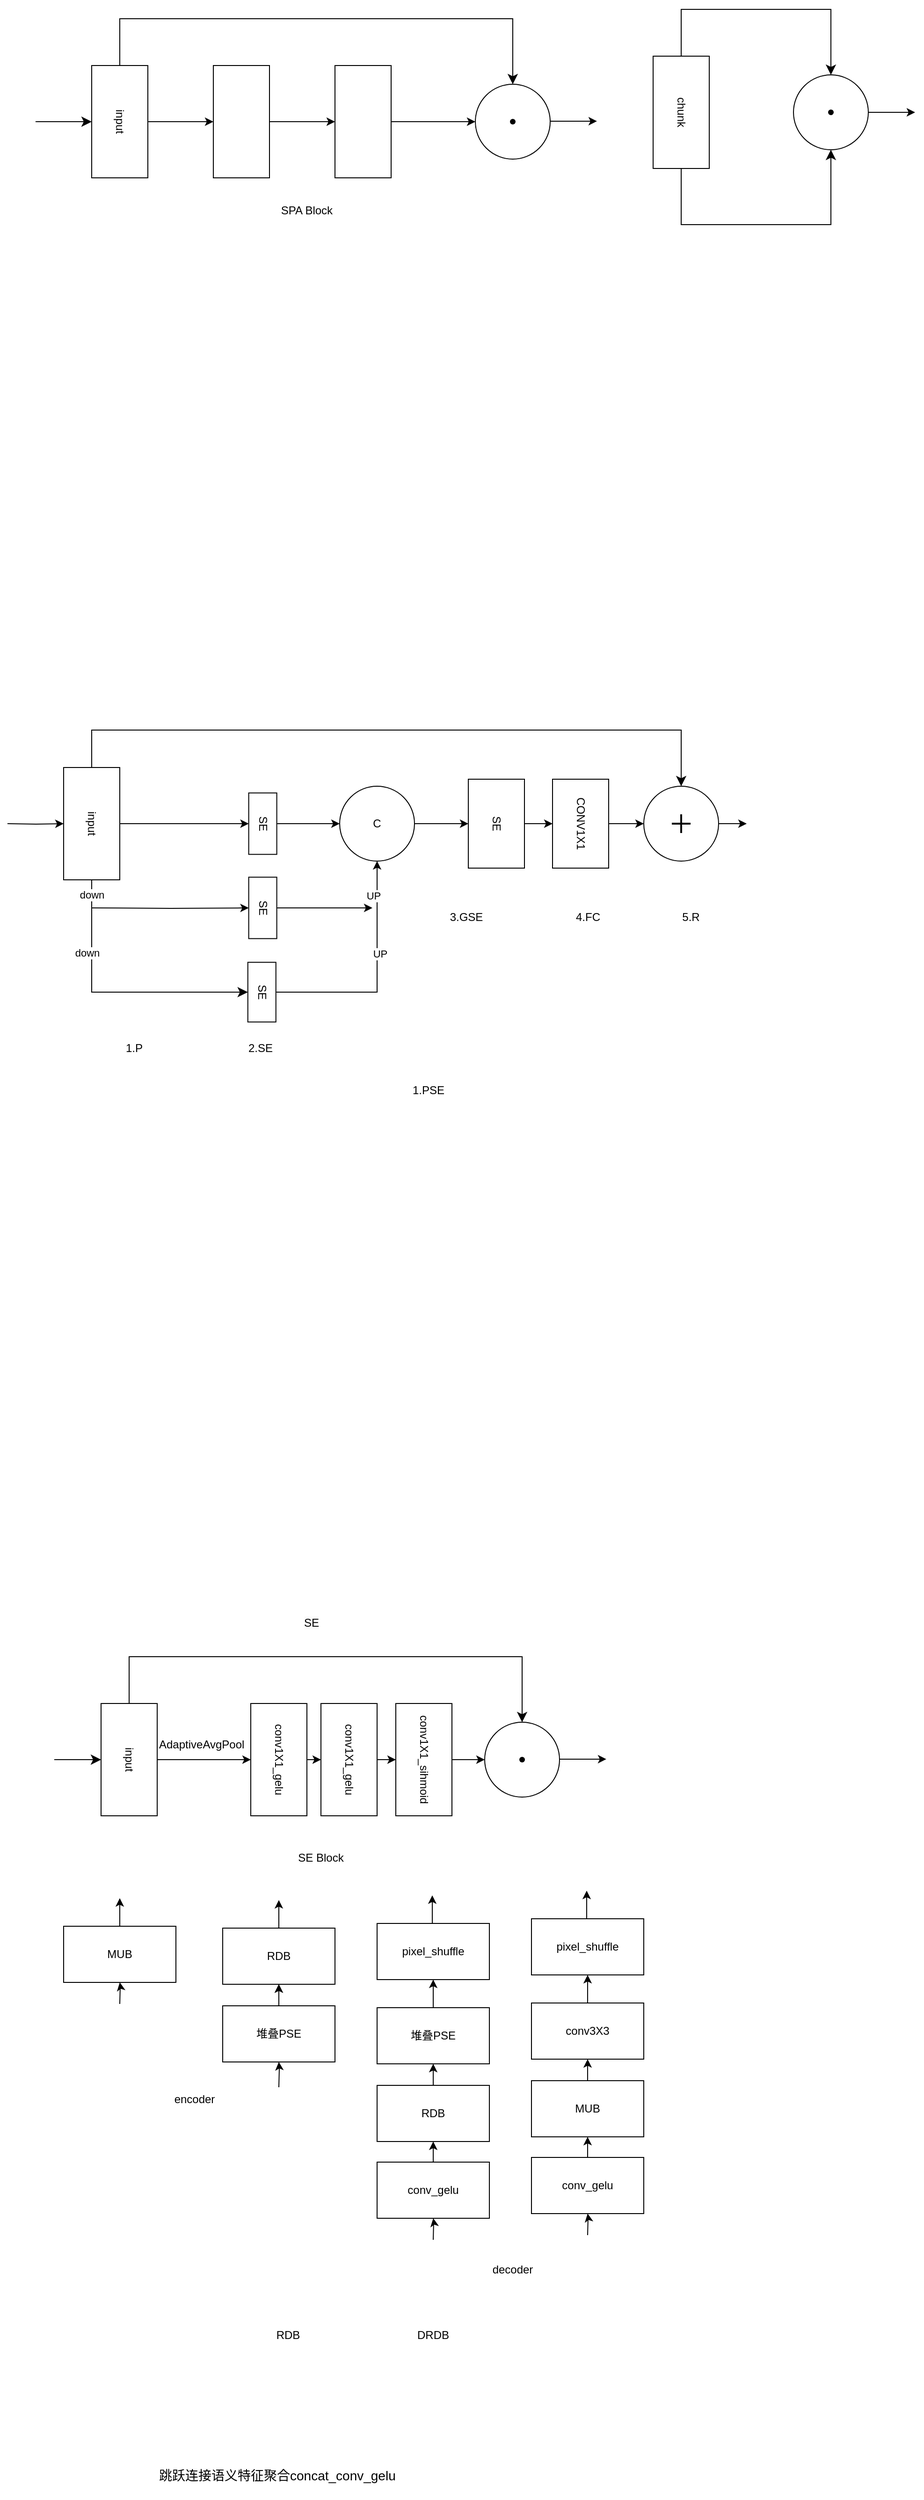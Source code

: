 <mxfile version="20.8.20" type="github">
  <diagram name="第 1 页" id="gbgjH_k7oqMJmJcopQBh">
    <mxGraphModel dx="2008" dy="627" grid="1" gridSize="10" guides="1" tooltips="1" connect="1" arrows="1" fold="1" page="1" pageScale="1" pageWidth="827" pageHeight="1169" math="0" shadow="0">
      <root>
        <mxCell id="0" />
        <mxCell id="1" parent="0" />
        <mxCell id="zgMV8sDTuGKNa8VzQRrp-17" value="" style="edgeStyle=orthogonalEdgeStyle;rounded=0;orthogonalLoop=1;jettySize=auto;html=1;" parent="1" source="zgMV8sDTuGKNa8VzQRrp-13" target="zgMV8sDTuGKNa8VzQRrp-14" edge="1">
          <mxGeometry relative="1" as="geometry" />
        </mxCell>
        <mxCell id="zgMV8sDTuGKNa8VzQRrp-13" value="" style="rounded=0;whiteSpace=wrap;html=1;rotation=90;" parent="1" vertex="1">
          <mxGeometry x="50" y="410" width="120" height="60" as="geometry" />
        </mxCell>
        <mxCell id="zgMV8sDTuGKNa8VzQRrp-18" value="" style="edgeStyle=orthogonalEdgeStyle;rounded=0;orthogonalLoop=1;jettySize=auto;html=1;" parent="1" source="zgMV8sDTuGKNa8VzQRrp-14" target="zgMV8sDTuGKNa8VzQRrp-15" edge="1">
          <mxGeometry relative="1" as="geometry" />
        </mxCell>
        <mxCell id="zgMV8sDTuGKNa8VzQRrp-14" value="" style="rounded=0;whiteSpace=wrap;html=1;rotation=90;" parent="1" vertex="1">
          <mxGeometry x="180" y="410" width="120" height="60" as="geometry" />
        </mxCell>
        <mxCell id="zgMV8sDTuGKNa8VzQRrp-20" value="" style="edgeStyle=orthogonalEdgeStyle;rounded=0;orthogonalLoop=1;jettySize=auto;html=1;" parent="1" source="zgMV8sDTuGKNa8VzQRrp-15" target="zgMV8sDTuGKNa8VzQRrp-19" edge="1">
          <mxGeometry relative="1" as="geometry" />
        </mxCell>
        <mxCell id="zgMV8sDTuGKNa8VzQRrp-15" value="" style="rounded=0;whiteSpace=wrap;html=1;rotation=90;" parent="1" vertex="1">
          <mxGeometry x="310" y="410" width="120" height="60" as="geometry" />
        </mxCell>
        <mxCell id="zgMV8sDTuGKNa8VzQRrp-19" value="" style="ellipse;whiteSpace=wrap;html=1;aspect=fixed;" parent="1" vertex="1">
          <mxGeometry x="490" y="400" width="80" height="80" as="geometry" />
        </mxCell>
        <mxCell id="zgMV8sDTuGKNa8VzQRrp-22" value="" style="edgeStyle=elbowEdgeStyle;elbow=vertical;endArrow=classic;html=1;curved=0;rounded=0;endSize=8;startSize=8;exitX=0;exitY=0.5;exitDx=0;exitDy=0;entryX=0.5;entryY=0;entryDx=0;entryDy=0;" parent="1" source="zgMV8sDTuGKNa8VzQRrp-13" target="zgMV8sDTuGKNa8VzQRrp-19" edge="1">
          <mxGeometry width="50" height="50" relative="1" as="geometry">
            <mxPoint x="380" y="600" as="sourcePoint" />
            <mxPoint x="430" y="550" as="targetPoint" />
            <Array as="points">
              <mxPoint x="330" y="330" />
            </Array>
          </mxGeometry>
        </mxCell>
        <mxCell id="zgMV8sDTuGKNa8VzQRrp-34" value="chunk" style="rounded=0;whiteSpace=wrap;html=1;rotation=90;" parent="1" vertex="1">
          <mxGeometry x="650" y="400" width="120" height="60" as="geometry" />
        </mxCell>
        <mxCell id="RsRZTkzRLWD13CaNmiui-7" value="" style="edgeStyle=orthogonalEdgeStyle;rounded=0;orthogonalLoop=1;jettySize=auto;html=1;" edge="1" parent="1" source="zgMV8sDTuGKNa8VzQRrp-36">
          <mxGeometry relative="1" as="geometry">
            <mxPoint x="960" y="430" as="targetPoint" />
          </mxGeometry>
        </mxCell>
        <mxCell id="zgMV8sDTuGKNa8VzQRrp-36" value="" style="ellipse;whiteSpace=wrap;html=1;aspect=fixed;" parent="1" vertex="1">
          <mxGeometry x="830" y="390" width="80" height="80" as="geometry" />
        </mxCell>
        <mxCell id="zgMV8sDTuGKNa8VzQRrp-37" value="" style="edgeStyle=elbowEdgeStyle;elbow=vertical;endArrow=classic;html=1;curved=0;rounded=0;endSize=8;startSize=8;exitX=0;exitY=0.5;exitDx=0;exitDy=0;entryX=0.5;entryY=0;entryDx=0;entryDy=0;" parent="1" source="zgMV8sDTuGKNa8VzQRrp-34" target="zgMV8sDTuGKNa8VzQRrp-36" edge="1">
          <mxGeometry width="50" height="50" relative="1" as="geometry">
            <mxPoint x="880" y="430" as="sourcePoint" />
            <mxPoint x="930" y="380" as="targetPoint" />
            <Array as="points">
              <mxPoint x="870" y="320" />
            </Array>
          </mxGeometry>
        </mxCell>
        <mxCell id="zgMV8sDTuGKNa8VzQRrp-38" value="" style="edgeStyle=elbowEdgeStyle;elbow=vertical;endArrow=classic;html=1;curved=0;rounded=0;endSize=8;startSize=8;exitX=1;exitY=0.5;exitDx=0;exitDy=0;entryX=0.5;entryY=1;entryDx=0;entryDy=0;" parent="1" source="zgMV8sDTuGKNa8VzQRrp-34" target="zgMV8sDTuGKNa8VzQRrp-36" edge="1">
          <mxGeometry width="50" height="50" relative="1" as="geometry">
            <mxPoint x="750" y="380" as="sourcePoint" />
            <mxPoint x="1040" y="400" as="targetPoint" />
            <Array as="points">
              <mxPoint x="870" y="550" />
            </Array>
          </mxGeometry>
        </mxCell>
        <mxCell id="zgMV8sDTuGKNa8VzQRrp-47" value="SPA Block" style="text;html=1;strokeColor=none;fillColor=none;align=center;verticalAlign=middle;whiteSpace=wrap;rounded=0;" parent="1" vertex="1">
          <mxGeometry x="280" y="520" width="60" height="30" as="geometry" />
        </mxCell>
        <mxCell id="RsRZTkzRLWD13CaNmiui-3" value="" style="shape=waypoint;sketch=0;fillStyle=solid;size=6;pointerEvents=1;points=[];fillColor=none;resizable=0;rotatable=0;perimeter=centerPerimeter;snapToPoint=1;" vertex="1" parent="1">
          <mxGeometry x="860" y="420" width="20" height="20" as="geometry" />
        </mxCell>
        <mxCell id="RsRZTkzRLWD13CaNmiui-5" value="" style="shape=waypoint;sketch=0;fillStyle=solid;size=6;pointerEvents=1;points=[];fillColor=none;resizable=0;rotatable=0;perimeter=centerPerimeter;snapToPoint=1;" vertex="1" parent="1">
          <mxGeometry x="520" y="430" width="20" height="20" as="geometry" />
        </mxCell>
        <mxCell id="RsRZTkzRLWD13CaNmiui-13" value="input" style="rounded=0;whiteSpace=wrap;html=1;rotation=90;" vertex="1" parent="1">
          <mxGeometry x="50" y="410" width="120" height="60" as="geometry" />
        </mxCell>
        <mxCell id="RsRZTkzRLWD13CaNmiui-14" value="" style="edgeStyle=segmentEdgeStyle;endArrow=classic;html=1;curved=0;rounded=0;endSize=8;startSize=8;entryX=0.5;entryY=1;entryDx=0;entryDy=0;" edge="1" parent="1" target="RsRZTkzRLWD13CaNmiui-13">
          <mxGeometry width="50" height="50" relative="1" as="geometry">
            <mxPoint x="20" y="440" as="sourcePoint" />
            <mxPoint x="70" y="400" as="targetPoint" />
          </mxGeometry>
        </mxCell>
        <mxCell id="RsRZTkzRLWD13CaNmiui-16" value="" style="edgeStyle=orthogonalEdgeStyle;rounded=0;orthogonalLoop=1;jettySize=auto;html=1;" edge="1" parent="1">
          <mxGeometry relative="1" as="geometry">
            <mxPoint x="570" y="439.47" as="sourcePoint" />
            <mxPoint x="620" y="439.47" as="targetPoint" />
          </mxGeometry>
        </mxCell>
        <mxCell id="RsRZTkzRLWD13CaNmiui-109" value="1.PSE" style="text;html=1;strokeColor=none;fillColor=none;align=center;verticalAlign=middle;whiteSpace=wrap;rounded=0;" vertex="1" parent="1">
          <mxGeometry x="410" y="1460" width="60" height="30" as="geometry" />
        </mxCell>
        <mxCell id="RsRZTkzRLWD13CaNmiui-166" value="&lt;span style=&quot;color: rgb(0, 0, 0); font-family: Helvetica; font-size: 12px; font-style: normal; font-variant-ligatures: normal; font-variant-caps: normal; font-weight: 400; letter-spacing: normal; orphans: 2; text-align: center; text-indent: 0px; text-transform: none; widows: 2; word-spacing: 0px; -webkit-text-stroke-width: 0px; background-color: rgb(251, 251, 251); text-decoration-thickness: initial; text-decoration-style: initial; text-decoration-color: initial; float: none; display: inline !important;&quot;&gt;SE&lt;/span&gt;" style="text;whiteSpace=wrap;html=1;" vertex="1" parent="1">
          <mxGeometry x="305" y="2030" width="60" height="40" as="geometry" />
        </mxCell>
        <mxCell id="RsRZTkzRLWD13CaNmiui-173" value="" style="edgeStyle=orthogonalEdgeStyle;rounded=0;orthogonalLoop=1;jettySize=auto;html=1;" edge="1" parent="1" source="RsRZTkzRLWD13CaNmiui-174" target="RsRZTkzRLWD13CaNmiui-176">
          <mxGeometry relative="1" as="geometry" />
        </mxCell>
        <mxCell id="RsRZTkzRLWD13CaNmiui-174" value="" style="rounded=0;whiteSpace=wrap;html=1;rotation=90;" vertex="1" parent="1">
          <mxGeometry x="60" y="2160" width="120" height="60" as="geometry" />
        </mxCell>
        <mxCell id="RsRZTkzRLWD13CaNmiui-175" value="" style="edgeStyle=orthogonalEdgeStyle;rounded=0;orthogonalLoop=1;jettySize=auto;html=1;" edge="1" parent="1" source="RsRZTkzRLWD13CaNmiui-176" target="RsRZTkzRLWD13CaNmiui-178">
          <mxGeometry relative="1" as="geometry" />
        </mxCell>
        <mxCell id="RsRZTkzRLWD13CaNmiui-176" value="conv1X1_gelu" style="rounded=0;whiteSpace=wrap;html=1;rotation=90;" vertex="1" parent="1">
          <mxGeometry x="220" y="2160" width="120" height="60" as="geometry" />
        </mxCell>
        <mxCell id="RsRZTkzRLWD13CaNmiui-221" value="" style="edgeStyle=orthogonalEdgeStyle;rounded=0;orthogonalLoop=1;jettySize=auto;html=1;" edge="1" parent="1" source="RsRZTkzRLWD13CaNmiui-178" target="RsRZTkzRLWD13CaNmiui-219">
          <mxGeometry relative="1" as="geometry" />
        </mxCell>
        <mxCell id="RsRZTkzRLWD13CaNmiui-178" value="conv1X1_gelu" style="rounded=0;whiteSpace=wrap;html=1;rotation=90;" vertex="1" parent="1">
          <mxGeometry x="295" y="2160" width="120" height="60" as="geometry" />
        </mxCell>
        <mxCell id="RsRZTkzRLWD13CaNmiui-179" value="" style="ellipse;whiteSpace=wrap;html=1;aspect=fixed;" vertex="1" parent="1">
          <mxGeometry x="500" y="2150" width="80" height="80" as="geometry" />
        </mxCell>
        <mxCell id="RsRZTkzRLWD13CaNmiui-180" value="" style="edgeStyle=elbowEdgeStyle;elbow=vertical;endArrow=classic;html=1;curved=0;rounded=0;endSize=8;startSize=8;exitX=0;exitY=0.5;exitDx=0;exitDy=0;entryX=0.5;entryY=0;entryDx=0;entryDy=0;" edge="1" parent="1" source="RsRZTkzRLWD13CaNmiui-174" target="RsRZTkzRLWD13CaNmiui-179">
          <mxGeometry width="50" height="50" relative="1" as="geometry">
            <mxPoint x="390" y="2350" as="sourcePoint" />
            <mxPoint x="440" y="2300" as="targetPoint" />
            <Array as="points">
              <mxPoint x="340" y="2080" />
            </Array>
          </mxGeometry>
        </mxCell>
        <mxCell id="RsRZTkzRLWD13CaNmiui-181" value="SE Block" style="text;html=1;strokeColor=none;fillColor=none;align=center;verticalAlign=middle;whiteSpace=wrap;rounded=0;" vertex="1" parent="1">
          <mxGeometry x="295" y="2280" width="60" height="30" as="geometry" />
        </mxCell>
        <mxCell id="RsRZTkzRLWD13CaNmiui-182" value="" style="shape=waypoint;sketch=0;fillStyle=solid;size=6;pointerEvents=1;points=[];fillColor=none;resizable=0;rotatable=0;perimeter=centerPerimeter;snapToPoint=1;" vertex="1" parent="1">
          <mxGeometry x="530" y="2180" width="20" height="20" as="geometry" />
        </mxCell>
        <mxCell id="RsRZTkzRLWD13CaNmiui-183" value="input" style="rounded=0;whiteSpace=wrap;html=1;rotation=90;" vertex="1" parent="1">
          <mxGeometry x="60" y="2160" width="120" height="60" as="geometry" />
        </mxCell>
        <mxCell id="RsRZTkzRLWD13CaNmiui-184" value="" style="edgeStyle=segmentEdgeStyle;endArrow=classic;html=1;curved=0;rounded=0;endSize=8;startSize=8;entryX=0.5;entryY=1;entryDx=0;entryDy=0;" edge="1" parent="1" target="RsRZTkzRLWD13CaNmiui-183">
          <mxGeometry width="50" height="50" relative="1" as="geometry">
            <mxPoint x="40" y="2190" as="sourcePoint" />
            <mxPoint x="80" y="2150" as="targetPoint" />
          </mxGeometry>
        </mxCell>
        <mxCell id="RsRZTkzRLWD13CaNmiui-185" value="" style="edgeStyle=orthogonalEdgeStyle;rounded=0;orthogonalLoop=1;jettySize=auto;html=1;" edge="1" parent="1">
          <mxGeometry relative="1" as="geometry">
            <mxPoint x="580" y="2189.47" as="sourcePoint" />
            <mxPoint x="630" y="2189.47" as="targetPoint" />
          </mxGeometry>
        </mxCell>
        <mxCell id="RsRZTkzRLWD13CaNmiui-192" value="RDB" style="text;html=1;strokeColor=none;fillColor=none;align=center;verticalAlign=middle;whiteSpace=wrap;rounded=0;" vertex="1" parent="1">
          <mxGeometry x="260" y="2790" width="60" height="30" as="geometry" />
        </mxCell>
        <mxCell id="RsRZTkzRLWD13CaNmiui-195" value="encoder" style="text;html=1;strokeColor=none;fillColor=none;align=center;verticalAlign=middle;whiteSpace=wrap;rounded=0;" vertex="1" parent="1">
          <mxGeometry x="160" y="2538" width="60" height="30" as="geometry" />
        </mxCell>
        <mxCell id="RsRZTkzRLWD13CaNmiui-216" value="decoder" style="text;html=1;strokeColor=none;fillColor=none;align=center;verticalAlign=middle;whiteSpace=wrap;rounded=0;" vertex="1" parent="1">
          <mxGeometry x="500" y="2720" width="60" height="30" as="geometry" />
        </mxCell>
        <mxCell id="RsRZTkzRLWD13CaNmiui-218" value="AdaptiveAvgPool" style="text;whiteSpace=wrap;html=1;" vertex="1" parent="1">
          <mxGeometry x="150" y="2160" width="80" height="40" as="geometry" />
        </mxCell>
        <mxCell id="RsRZTkzRLWD13CaNmiui-220" value="" style="edgeStyle=orthogonalEdgeStyle;rounded=0;orthogonalLoop=1;jettySize=auto;html=1;" edge="1" parent="1" source="RsRZTkzRLWD13CaNmiui-219">
          <mxGeometry relative="1" as="geometry">
            <mxPoint x="500" y="2190" as="targetPoint" />
          </mxGeometry>
        </mxCell>
        <mxCell id="RsRZTkzRLWD13CaNmiui-219" value="conv1X1_sihmoid" style="rounded=0;whiteSpace=wrap;html=1;rotation=90;" vertex="1" parent="1">
          <mxGeometry x="375" y="2160" width="120" height="60" as="geometry" />
        </mxCell>
        <mxCell id="RsRZTkzRLWD13CaNmiui-222" value="&lt;span style=&quot;font-size:10.5pt;mso-bidi-font-size:11.0pt;&#xa;font-family:等线;mso-ascii-theme-font:minor-latin;mso-fareast-theme-font:minor-fareast;&#xa;mso-hansi-theme-font:minor-latin;mso-bidi-font-family:&amp;quot;Times New Roman&amp;quot;;&#xa;mso-bidi-theme-font:minor-bidi;mso-ansi-language:EN-US;mso-fareast-language:&#xa;ZH-CN;mso-bidi-language:AR-SA&quot;&gt;跳跃连接语义特征聚合&lt;span lang=&quot;EN-US&quot;&gt;concat_conv_gelu&lt;/span&gt;&lt;/span&gt;" style="text;whiteSpace=wrap;html=1;" vertex="1" parent="1">
          <mxGeometry x="150" y="2940" width="290" height="40" as="geometry" />
        </mxCell>
        <mxCell id="RsRZTkzRLWD13CaNmiui-224" value="" style="group;rotation=-90;" vertex="1" connectable="0" parent="1">
          <mxGeometry x="180.0" y="2380" width="200.0" height="120" as="geometry" />
        </mxCell>
        <mxCell id="RsRZTkzRLWD13CaNmiui-202" value="" style="edgeStyle=orthogonalEdgeStyle;rounded=0;orthogonalLoop=1;jettySize=auto;html=1;" edge="1" parent="RsRZTkzRLWD13CaNmiui-224" target="RsRZTkzRLWD13CaNmiui-201">
          <mxGeometry relative="1" as="geometry">
            <mxPoint x="100" y="160" as="sourcePoint" />
          </mxGeometry>
        </mxCell>
        <mxCell id="RsRZTkzRLWD13CaNmiui-268" value="" style="edgeStyle=orthogonalEdgeStyle;rounded=0;orthogonalLoop=1;jettySize=auto;html=1;" edge="1" parent="RsRZTkzRLWD13CaNmiui-224" source="RsRZTkzRLWD13CaNmiui-201" target="RsRZTkzRLWD13CaNmiui-203">
          <mxGeometry relative="1" as="geometry" />
        </mxCell>
        <mxCell id="RsRZTkzRLWD13CaNmiui-201" value="堆叠PSE" style="rounded=0;whiteSpace=wrap;html=1;rotation=0;" vertex="1" parent="RsRZTkzRLWD13CaNmiui-224">
          <mxGeometry x="40" y="73" width="120" height="60" as="geometry" />
        </mxCell>
        <mxCell id="RsRZTkzRLWD13CaNmiui-206" value="" style="edgeStyle=orthogonalEdgeStyle;rounded=0;orthogonalLoop=1;jettySize=auto;html=1;" edge="1" parent="RsRZTkzRLWD13CaNmiui-224" source="RsRZTkzRLWD13CaNmiui-203">
          <mxGeometry relative="1" as="geometry">
            <mxPoint x="100" y="-40" as="targetPoint" />
          </mxGeometry>
        </mxCell>
        <mxCell id="RsRZTkzRLWD13CaNmiui-203" value="RDB" style="rounded=0;whiteSpace=wrap;html=1;rotation=0;" vertex="1" parent="RsRZTkzRLWD13CaNmiui-224">
          <mxGeometry x="40" y="-10" width="120" height="60" as="geometry" />
        </mxCell>
        <mxCell id="RsRZTkzRLWD13CaNmiui-204" value="" style="edgeStyle=orthogonalEdgeStyle;rounded=0;orthogonalLoop=1;jettySize=auto;html=1;" edge="1" parent="RsRZTkzRLWD13CaNmiui-224" source="RsRZTkzRLWD13CaNmiui-201" target="RsRZTkzRLWD13CaNmiui-203">
          <mxGeometry relative="1" as="geometry" />
        </mxCell>
        <mxCell id="RsRZTkzRLWD13CaNmiui-226" value="DRDB" style="text;html=1;strokeColor=none;fillColor=none;align=center;verticalAlign=middle;whiteSpace=wrap;rounded=0;" vertex="1" parent="1">
          <mxGeometry x="415" y="2790" width="60" height="30" as="geometry" />
        </mxCell>
        <mxCell id="RsRZTkzRLWD13CaNmiui-211" value="RDB" style="rounded=0;whiteSpace=wrap;html=1;rotation=0;" vertex="1" parent="1">
          <mxGeometry x="385.0" y="2538" width="120" height="60" as="geometry" />
        </mxCell>
        <mxCell id="RsRZTkzRLWD13CaNmiui-213" value="堆叠PSE" style="rounded=0;whiteSpace=wrap;html=1;rotation=0;" vertex="1" parent="1">
          <mxGeometry x="385.0" y="2455" width="120" height="60" as="geometry" />
        </mxCell>
        <mxCell id="RsRZTkzRLWD13CaNmiui-210" value="" style="edgeStyle=orthogonalEdgeStyle;rounded=0;orthogonalLoop=1;jettySize=auto;html=1;" edge="1" parent="1" source="RsRZTkzRLWD13CaNmiui-211" target="RsRZTkzRLWD13CaNmiui-213">
          <mxGeometry relative="1" as="geometry" />
        </mxCell>
        <mxCell id="RsRZTkzRLWD13CaNmiui-215" value="pixel_shuffle" style="rounded=0;whiteSpace=wrap;html=1;rotation=0;" vertex="1" parent="1">
          <mxGeometry x="385.0" y="2365" width="120" height="60" as="geometry" />
        </mxCell>
        <mxCell id="RsRZTkzRLWD13CaNmiui-212" value="" style="edgeStyle=orthogonalEdgeStyle;rounded=0;orthogonalLoop=1;jettySize=auto;html=1;entryX=0.5;entryY=1;entryDx=0;entryDy=0;" edge="1" parent="1" source="RsRZTkzRLWD13CaNmiui-213" target="RsRZTkzRLWD13CaNmiui-215">
          <mxGeometry relative="1" as="geometry">
            <mxPoint x="445.0" y="2425" as="targetPoint" />
          </mxGeometry>
        </mxCell>
        <mxCell id="RsRZTkzRLWD13CaNmiui-217" value="" style="edgeStyle=orthogonalEdgeStyle;rounded=0;orthogonalLoop=1;jettySize=auto;html=1;" edge="1" parent="1">
          <mxGeometry relative="1" as="geometry">
            <mxPoint x="444.0" y="2365" as="sourcePoint" />
            <mxPoint x="444.0" y="2335" as="targetPoint" />
          </mxGeometry>
        </mxCell>
        <mxCell id="RsRZTkzRLWD13CaNmiui-236" value="" style="edgeStyle=orthogonalEdgeStyle;rounded=0;orthogonalLoop=1;jettySize=auto;html=1;" edge="1" parent="1" source="RsRZTkzRLWD13CaNmiui-234" target="RsRZTkzRLWD13CaNmiui-211">
          <mxGeometry relative="1" as="geometry" />
        </mxCell>
        <mxCell id="RsRZTkzRLWD13CaNmiui-234" value="conv_gelu" style="rounded=0;whiteSpace=wrap;html=1;rotation=0;" vertex="1" parent="1">
          <mxGeometry x="385.0" y="2620" width="120" height="60" as="geometry" />
        </mxCell>
        <mxCell id="RsRZTkzRLWD13CaNmiui-235" value="" style="edgeStyle=orthogonalEdgeStyle;rounded=0;orthogonalLoop=1;jettySize=auto;html=1;" edge="1" parent="1" target="RsRZTkzRLWD13CaNmiui-234">
          <mxGeometry relative="1" as="geometry">
            <mxPoint x="445" y="2703" as="sourcePoint" />
          </mxGeometry>
        </mxCell>
        <mxCell id="RsRZTkzRLWD13CaNmiui-237" value="" style="group;rotation=-90;" vertex="1" connectable="0" parent="1">
          <mxGeometry x="10.0" y="2378" width="200.0" height="120" as="geometry" />
        </mxCell>
        <mxCell id="RsRZTkzRLWD13CaNmiui-240" value="" style="edgeStyle=orthogonalEdgeStyle;rounded=0;orthogonalLoop=1;jettySize=auto;html=1;" edge="1" parent="RsRZTkzRLWD13CaNmiui-237" source="RsRZTkzRLWD13CaNmiui-241">
          <mxGeometry relative="1" as="geometry">
            <mxPoint x="100" y="-40" as="targetPoint" />
          </mxGeometry>
        </mxCell>
        <mxCell id="RsRZTkzRLWD13CaNmiui-241" value="MUB" style="rounded=0;whiteSpace=wrap;html=1;rotation=0;" vertex="1" parent="RsRZTkzRLWD13CaNmiui-237">
          <mxGeometry x="40" y="-10" width="120" height="60" as="geometry" />
        </mxCell>
        <mxCell id="RsRZTkzRLWD13CaNmiui-242" value="" style="edgeStyle=orthogonalEdgeStyle;rounded=0;orthogonalLoop=1;jettySize=auto;html=1;" edge="1" parent="RsRZTkzRLWD13CaNmiui-237" target="RsRZTkzRLWD13CaNmiui-241">
          <mxGeometry relative="1" as="geometry">
            <mxPoint x="100.0" y="73" as="sourcePoint" />
          </mxGeometry>
        </mxCell>
        <mxCell id="RsRZTkzRLWD13CaNmiui-279" value="" style="group" vertex="1" connectable="0" parent="1">
          <mxGeometry x="550.0" y="2330" width="120" height="368" as="geometry" />
        </mxCell>
        <mxCell id="RsRZTkzRLWD13CaNmiui-252" value="MUB" style="rounded=0;whiteSpace=wrap;html=1;rotation=0;" vertex="1" parent="RsRZTkzRLWD13CaNmiui-279">
          <mxGeometry y="203" width="120" height="60" as="geometry" />
        </mxCell>
        <mxCell id="RsRZTkzRLWD13CaNmiui-253" value="conv3X3" style="rounded=0;whiteSpace=wrap;html=1;rotation=0;" vertex="1" parent="RsRZTkzRLWD13CaNmiui-279">
          <mxGeometry y="120" width="120" height="60" as="geometry" />
        </mxCell>
        <mxCell id="RsRZTkzRLWD13CaNmiui-254" value="" style="edgeStyle=orthogonalEdgeStyle;rounded=0;orthogonalLoop=1;jettySize=auto;html=1;" edge="1" parent="RsRZTkzRLWD13CaNmiui-279" source="RsRZTkzRLWD13CaNmiui-252" target="RsRZTkzRLWD13CaNmiui-253">
          <mxGeometry relative="1" as="geometry" />
        </mxCell>
        <mxCell id="RsRZTkzRLWD13CaNmiui-255" value="pixel_shuffle" style="rounded=0;whiteSpace=wrap;html=1;rotation=0;" vertex="1" parent="RsRZTkzRLWD13CaNmiui-279">
          <mxGeometry y="30" width="120" height="60" as="geometry" />
        </mxCell>
        <mxCell id="RsRZTkzRLWD13CaNmiui-256" value="" style="edgeStyle=orthogonalEdgeStyle;rounded=0;orthogonalLoop=1;jettySize=auto;html=1;entryX=0.5;entryY=1;entryDx=0;entryDy=0;" edge="1" parent="RsRZTkzRLWD13CaNmiui-279" source="RsRZTkzRLWD13CaNmiui-253" target="RsRZTkzRLWD13CaNmiui-255">
          <mxGeometry relative="1" as="geometry">
            <mxPoint x="60" y="90" as="targetPoint" />
          </mxGeometry>
        </mxCell>
        <mxCell id="RsRZTkzRLWD13CaNmiui-257" value="" style="edgeStyle=orthogonalEdgeStyle;rounded=0;orthogonalLoop=1;jettySize=auto;html=1;" edge="1" parent="RsRZTkzRLWD13CaNmiui-279">
          <mxGeometry relative="1" as="geometry">
            <mxPoint x="59" y="30" as="sourcePoint" />
            <mxPoint x="59" as="targetPoint" />
          </mxGeometry>
        </mxCell>
        <mxCell id="RsRZTkzRLWD13CaNmiui-258" value="" style="edgeStyle=orthogonalEdgeStyle;rounded=0;orthogonalLoop=1;jettySize=auto;html=1;" edge="1" parent="RsRZTkzRLWD13CaNmiui-279" source="RsRZTkzRLWD13CaNmiui-259" target="RsRZTkzRLWD13CaNmiui-252">
          <mxGeometry relative="1" as="geometry" />
        </mxCell>
        <mxCell id="RsRZTkzRLWD13CaNmiui-259" value="conv_gelu" style="rounded=0;whiteSpace=wrap;html=1;rotation=0;" vertex="1" parent="RsRZTkzRLWD13CaNmiui-279">
          <mxGeometry y="285" width="120" height="60" as="geometry" />
        </mxCell>
        <mxCell id="RsRZTkzRLWD13CaNmiui-260" value="" style="edgeStyle=orthogonalEdgeStyle;rounded=0;orthogonalLoop=1;jettySize=auto;html=1;" edge="1" parent="RsRZTkzRLWD13CaNmiui-279" target="RsRZTkzRLWD13CaNmiui-259">
          <mxGeometry relative="1" as="geometry">
            <mxPoint x="60.0" y="368" as="sourcePoint" />
          </mxGeometry>
        </mxCell>
        <mxCell id="zgMV8sDTuGKNa8VzQRrp-33" value="C" style="ellipse;whiteSpace=wrap;html=1;aspect=fixed;" parent="1" vertex="1">
          <mxGeometry x="345" y="1150" width="80" height="80" as="geometry" />
        </mxCell>
        <mxCell id="RsRZTkzRLWD13CaNmiui-45" value="input" style="rounded=0;whiteSpace=wrap;html=1;rotation=90;" vertex="1" parent="1">
          <mxGeometry x="20" y="1160" width="120" height="60" as="geometry" />
        </mxCell>
        <mxCell id="RsRZTkzRLWD13CaNmiui-46" value="" style="edgeStyle=elbowEdgeStyle;elbow=vertical;endArrow=classic;html=1;curved=0;rounded=0;endSize=8;startSize=8;exitX=1;exitY=0.5;exitDx=0;exitDy=0;entryX=0.5;entryY=1;entryDx=0;entryDy=0;" edge="1" parent="1" source="RsRZTkzRLWD13CaNmiui-45" target="RsRZTkzRLWD13CaNmiui-70">
          <mxGeometry width="50" height="50" relative="1" as="geometry">
            <mxPoint x="310" y="1080" as="sourcePoint" />
            <mxPoint x="250" y="1370" as="targetPoint" />
            <Array as="points">
              <mxPoint x="180" y="1370" />
            </Array>
          </mxGeometry>
        </mxCell>
        <mxCell id="RsRZTkzRLWD13CaNmiui-276" value="down" style="edgeLabel;html=1;align=center;verticalAlign=middle;resizable=0;points=[];" vertex="1" connectable="0" parent="RsRZTkzRLWD13CaNmiui-46">
          <mxGeometry x="-0.891" relative="1" as="geometry">
            <mxPoint as="offset" />
          </mxGeometry>
        </mxCell>
        <mxCell id="RsRZTkzRLWD13CaNmiui-277" value="down" style="edgeLabel;html=1;align=center;verticalAlign=middle;resizable=0;points=[];" vertex="1" connectable="0" parent="RsRZTkzRLWD13CaNmiui-46">
          <mxGeometry x="-0.458" y="-5" relative="1" as="geometry">
            <mxPoint as="offset" />
          </mxGeometry>
        </mxCell>
        <mxCell id="RsRZTkzRLWD13CaNmiui-51" value="" style="edgeStyle=orthogonalEdgeStyle;rounded=0;orthogonalLoop=1;jettySize=auto;html=1;exitX=0.5;exitY=0;exitDx=0;exitDy=0;entryX=0.5;entryY=1;entryDx=0;entryDy=0;" edge="1" parent="1" source="RsRZTkzRLWD13CaNmiui-70" target="zgMV8sDTuGKNa8VzQRrp-33">
          <mxGeometry relative="1" as="geometry">
            <mxPoint x="587.81" y="1370" as="sourcePoint" />
            <mxPoint x="370" y="1319.47" as="targetPoint" />
          </mxGeometry>
        </mxCell>
        <mxCell id="RsRZTkzRLWD13CaNmiui-274" value="UP" style="edgeLabel;html=1;align=center;verticalAlign=middle;resizable=0;points=[];" vertex="1" connectable="0" parent="RsRZTkzRLWD13CaNmiui-51">
          <mxGeometry x="0.704" y="4" relative="1" as="geometry">
            <mxPoint as="offset" />
          </mxGeometry>
        </mxCell>
        <mxCell id="RsRZTkzRLWD13CaNmiui-275" value="UP" style="edgeLabel;html=1;align=center;verticalAlign=middle;resizable=0;points=[];" vertex="1" connectable="0" parent="RsRZTkzRLWD13CaNmiui-51">
          <mxGeometry x="0.204" y="-3" relative="1" as="geometry">
            <mxPoint as="offset" />
          </mxGeometry>
        </mxCell>
        <mxCell id="RsRZTkzRLWD13CaNmiui-70" value="SE" style="rounded=0;whiteSpace=wrap;html=1;rotation=90;" vertex="1" parent="1">
          <mxGeometry x="230" y="1355" width="63.75" height="30" as="geometry" />
        </mxCell>
        <mxCell id="RsRZTkzRLWD13CaNmiui-71" value="SE" style="rounded=0;whiteSpace=wrap;html=1;rotation=90;" vertex="1" parent="1">
          <mxGeometry x="230" y="1265" width="65.62" height="30" as="geometry" />
        </mxCell>
        <mxCell id="RsRZTkzRLWD13CaNmiui-83" value="" style="edgeStyle=orthogonalEdgeStyle;rounded=0;orthogonalLoop=1;jettySize=auto;html=1;exitX=0.5;exitY=0;exitDx=0;exitDy=0;" edge="1" parent="1" source="RsRZTkzRLWD13CaNmiui-71">
          <mxGeometry relative="1" as="geometry">
            <mxPoint x="587.81" y="1280" as="sourcePoint" />
            <mxPoint x="380" y="1280" as="targetPoint" />
          </mxGeometry>
        </mxCell>
        <mxCell id="RsRZTkzRLWD13CaNmiui-85" value="" style="edgeStyle=orthogonalEdgeStyle;rounded=0;orthogonalLoop=1;jettySize=auto;html=1;" edge="1" parent="1" source="RsRZTkzRLWD13CaNmiui-84" target="zgMV8sDTuGKNa8VzQRrp-33">
          <mxGeometry relative="1" as="geometry" />
        </mxCell>
        <mxCell id="RsRZTkzRLWD13CaNmiui-84" value="SE" style="rounded=0;whiteSpace=wrap;html=1;rotation=90;" vertex="1" parent="1">
          <mxGeometry x="230" y="1175" width="65.62" height="30" as="geometry" />
        </mxCell>
        <mxCell id="RsRZTkzRLWD13CaNmiui-270" value="" style="edgeStyle=orthogonalEdgeStyle;rounded=0;orthogonalLoop=1;jettySize=auto;html=1;" edge="1" parent="1" source="RsRZTkzRLWD13CaNmiui-45" target="RsRZTkzRLWD13CaNmiui-84">
          <mxGeometry relative="1" as="geometry" />
        </mxCell>
        <mxCell id="RsRZTkzRLWD13CaNmiui-89" value="" style="edgeStyle=orthogonalEdgeStyle;rounded=0;orthogonalLoop=1;jettySize=auto;html=1;entryX=0.5;entryY=1;entryDx=0;entryDy=0;" edge="1" parent="1" target="RsRZTkzRLWD13CaNmiui-71">
          <mxGeometry relative="1" as="geometry">
            <mxPoint x="80" y="1280" as="sourcePoint" />
            <mxPoint x="250" y="1280" as="targetPoint" />
          </mxGeometry>
        </mxCell>
        <mxCell id="RsRZTkzRLWD13CaNmiui-90" value="SE" style="rounded=0;whiteSpace=wrap;html=1;rotation=90;" vertex="1" parent="1">
          <mxGeometry x="465" y="1160" width="95" height="60" as="geometry" />
        </mxCell>
        <mxCell id="RsRZTkzRLWD13CaNmiui-159" value="" style="edgeStyle=orthogonalEdgeStyle;rounded=0;orthogonalLoop=1;jettySize=auto;html=1;" edge="1" parent="1" source="zgMV8sDTuGKNa8VzQRrp-33" target="RsRZTkzRLWD13CaNmiui-90">
          <mxGeometry relative="1" as="geometry" />
        </mxCell>
        <mxCell id="RsRZTkzRLWD13CaNmiui-107" value="" style="edgeStyle=orthogonalEdgeStyle;rounded=0;orthogonalLoop=1;jettySize=auto;html=1;entryX=0;entryY=0.5;entryDx=0;entryDy=0;" edge="1" parent="1" source="RsRZTkzRLWD13CaNmiui-93" target="RsRZTkzRLWD13CaNmiui-282">
          <mxGeometry relative="1" as="geometry">
            <mxPoint x="670" y="1190" as="targetPoint" />
          </mxGeometry>
        </mxCell>
        <mxCell id="RsRZTkzRLWD13CaNmiui-93" value="CONV1X1" style="rounded=0;whiteSpace=wrap;html=1;rotation=90;" vertex="1" parent="1">
          <mxGeometry x="555" y="1160" width="95" height="60" as="geometry" />
        </mxCell>
        <mxCell id="RsRZTkzRLWD13CaNmiui-94" value="" style="edgeStyle=orthogonalEdgeStyle;rounded=0;orthogonalLoop=1;jettySize=auto;html=1;" edge="1" parent="1" source="RsRZTkzRLWD13CaNmiui-90" target="RsRZTkzRLWD13CaNmiui-93">
          <mxGeometry relative="1" as="geometry" />
        </mxCell>
        <mxCell id="RsRZTkzRLWD13CaNmiui-264" value="" style="edgeStyle=orthogonalEdgeStyle;rounded=0;orthogonalLoop=1;jettySize=auto;html=1;" edge="1" parent="1" target="RsRZTkzRLWD13CaNmiui-45">
          <mxGeometry relative="1" as="geometry">
            <mxPoint x="-10" y="1190" as="sourcePoint" />
          </mxGeometry>
        </mxCell>
        <mxCell id="RsRZTkzRLWD13CaNmiui-292" value="" style="edgeStyle=orthogonalEdgeStyle;rounded=0;orthogonalLoop=1;jettySize=auto;html=1;" edge="1" parent="1" source="RsRZTkzRLWD13CaNmiui-282">
          <mxGeometry relative="1" as="geometry">
            <mxPoint x="780" y="1190" as="targetPoint" />
          </mxGeometry>
        </mxCell>
        <mxCell id="RsRZTkzRLWD13CaNmiui-282" value="" style="ellipse;whiteSpace=wrap;html=1;aspect=fixed;" vertex="1" parent="1">
          <mxGeometry x="670" y="1150" width="80" height="80" as="geometry" />
        </mxCell>
        <mxCell id="RsRZTkzRLWD13CaNmiui-284" value="" style="edgeStyle=elbowEdgeStyle;elbow=vertical;endArrow=classic;html=1;curved=0;rounded=0;endSize=8;startSize=8;exitX=0;exitY=0.5;exitDx=0;exitDy=0;entryX=0.5;entryY=0;entryDx=0;entryDy=0;" edge="1" parent="1" source="RsRZTkzRLWD13CaNmiui-45" target="RsRZTkzRLWD13CaNmiui-282">
          <mxGeometry width="50" height="50" relative="1" as="geometry">
            <mxPoint x="390" y="1300" as="sourcePoint" />
            <mxPoint x="440" y="1250" as="targetPoint" />
            <Array as="points">
              <mxPoint x="380" y="1090" />
            </Array>
          </mxGeometry>
        </mxCell>
        <mxCell id="RsRZTkzRLWD13CaNmiui-289" value="" style="line;strokeWidth=2;html=1;" vertex="1" parent="1">
          <mxGeometry x="700" y="1185" width="20" height="10" as="geometry" />
        </mxCell>
        <mxCell id="RsRZTkzRLWD13CaNmiui-290" value="" style="line;strokeWidth=2;html=1;rotation=90;" vertex="1" parent="1">
          <mxGeometry x="700" y="1185" width="20" height="10" as="geometry" />
        </mxCell>
        <mxCell id="RsRZTkzRLWD13CaNmiui-293" value="1.P" style="text;html=1;align=center;verticalAlign=middle;resizable=0;points=[];autosize=1;strokeColor=none;fillColor=none;" vertex="1" parent="1">
          <mxGeometry x="105" y="1415" width="40" height="30" as="geometry" />
        </mxCell>
        <mxCell id="RsRZTkzRLWD13CaNmiui-294" value="2.SE" style="text;html=1;align=center;verticalAlign=middle;resizable=0;points=[];autosize=1;strokeColor=none;fillColor=none;" vertex="1" parent="1">
          <mxGeometry x="235" y="1415" width="50" height="30" as="geometry" />
        </mxCell>
        <mxCell id="RsRZTkzRLWD13CaNmiui-295" value="3.GSE" style="text;html=1;align=center;verticalAlign=middle;resizable=0;points=[];autosize=1;strokeColor=none;fillColor=none;" vertex="1" parent="1">
          <mxGeometry x="450" y="1275" width="60" height="30" as="geometry" />
        </mxCell>
        <mxCell id="RsRZTkzRLWD13CaNmiui-296" value="4.FC" style="text;html=1;align=center;verticalAlign=middle;resizable=0;points=[];autosize=1;strokeColor=none;fillColor=none;" vertex="1" parent="1">
          <mxGeometry x="585" y="1275" width="50" height="30" as="geometry" />
        </mxCell>
        <mxCell id="RsRZTkzRLWD13CaNmiui-297" value="5.R" style="text;html=1;align=center;verticalAlign=middle;resizable=0;points=[];autosize=1;strokeColor=none;fillColor=none;" vertex="1" parent="1">
          <mxGeometry x="700" y="1275" width="40" height="30" as="geometry" />
        </mxCell>
      </root>
    </mxGraphModel>
  </diagram>
</mxfile>

